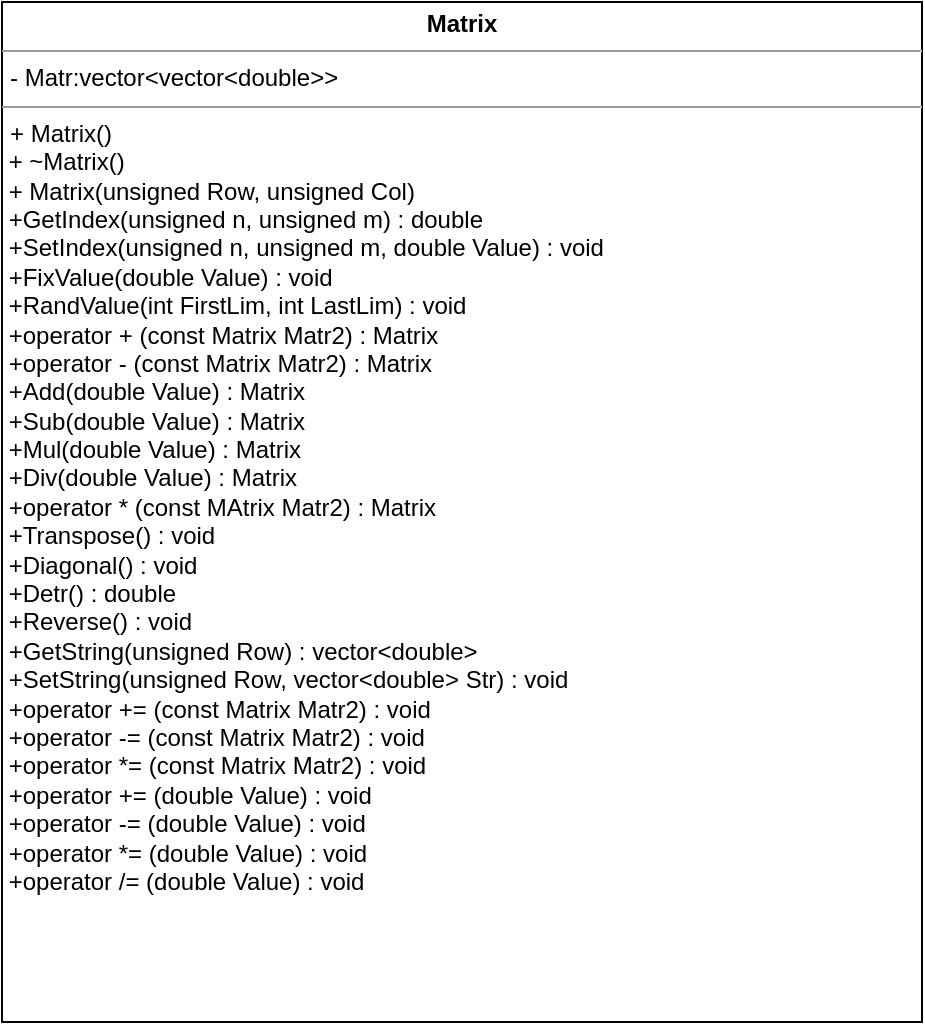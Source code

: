 <mxfile version="12.1.8" type="github" pages="1"><diagram id="Cb_7YYXEISywEMdYCYmm" name="Страница 1"><mxGraphModel dx="712" dy="363" grid="1" gridSize="10" guides="1" tooltips="1" connect="1" arrows="1" fold="1" page="1" pageScale="1" pageWidth="827" pageHeight="1169" math="0" shadow="0"><root><mxCell id="0"/><mxCell id="1" parent="0"/><mxCell id="hlAFoEHx2L4_d5qpCudw-1" value="&lt;p style=&quot;margin: 0px ; margin-top: 4px ; text-align: center&quot;&gt;&lt;b&gt;Matrix&lt;/b&gt;&lt;/p&gt;&lt;hr size=&quot;1&quot;&gt;&lt;p style=&quot;margin: 0px ; margin-left: 4px&quot;&gt;- Matr:vector&amp;lt;vector&amp;lt;double&amp;gt;&amp;gt;&lt;/p&gt;&lt;hr size=&quot;1&quot;&gt;&lt;p style=&quot;margin: 0px ; margin-left: 4px&quot;&gt;+ Matrix()&lt;/p&gt;&amp;nbsp;+ ~Matrix()&lt;br&gt;&amp;nbsp;+ Matrix(unsigned Row, unsigned Col)&lt;br&gt;&amp;nbsp;+GetIndex(unsigned n, unsigned m) : double&lt;br&gt;&amp;nbsp;+SetIndex(unsigned n, unsigned m, double Value) : void&lt;br&gt;&amp;nbsp;+FixValue(double Value) : void&lt;br&gt;&amp;nbsp;+RandValue(int FirstLim, int LastLim) : void&lt;br&gt;&amp;nbsp;+operator + (const Matrix Matr2) : Matrix&lt;br&gt;&amp;nbsp;+operator - (const Matrix Matr2) : Matrix&lt;br&gt;&amp;nbsp;+Add(double Value) : Matrix&lt;br&gt;&amp;nbsp;+Sub(double Value) : Matrix&lt;br&gt;&amp;nbsp;+Mul(double Value) : Matrix&lt;br&gt;&amp;nbsp;+Div(double Value) : Matrix&lt;br&gt;&amp;nbsp;+operator * (const MAtrix Matr2) : Matrix&lt;br&gt;&amp;nbsp;+Transpose() : void&lt;br&gt;&amp;nbsp;+Diagonal() : void&lt;br&gt;&amp;nbsp;+Detr() : double&lt;br&gt;&amp;nbsp;+Reverse() : void&lt;br&gt;&amp;nbsp;+GetString(unsigned Row) : vector&amp;lt;double&amp;gt;&lt;br&gt;&amp;nbsp;+SetString(unsigned Row, vector&amp;lt;double&amp;gt; Str) : void&lt;br&gt;&amp;nbsp;+operator += (const Matrix Matr2) : void&lt;br&gt;&amp;nbsp;+operator -= (const Matrix Matr2) : void&lt;br&gt;&amp;nbsp;+operator *= (const Matrix Matr2) : void&lt;br&gt;&amp;nbsp;+operator += (double Value) : void&lt;br&gt;&amp;nbsp;+operator -= (double Value) : void&lt;br&gt;&amp;nbsp;+operator *= (double Value) : void&lt;br&gt;&amp;nbsp;+operator /= (double Value) : void&lt;br&gt;&lt;br&gt;&amp;nbsp;" style="verticalAlign=top;align=left;overflow=fill;fontSize=12;fontFamily=Helvetica;html=1;" vertex="1" parent="1"><mxGeometry x="20" y="20" width="460" height="510" as="geometry"/></mxCell></root></mxGraphModel></diagram></mxfile>
